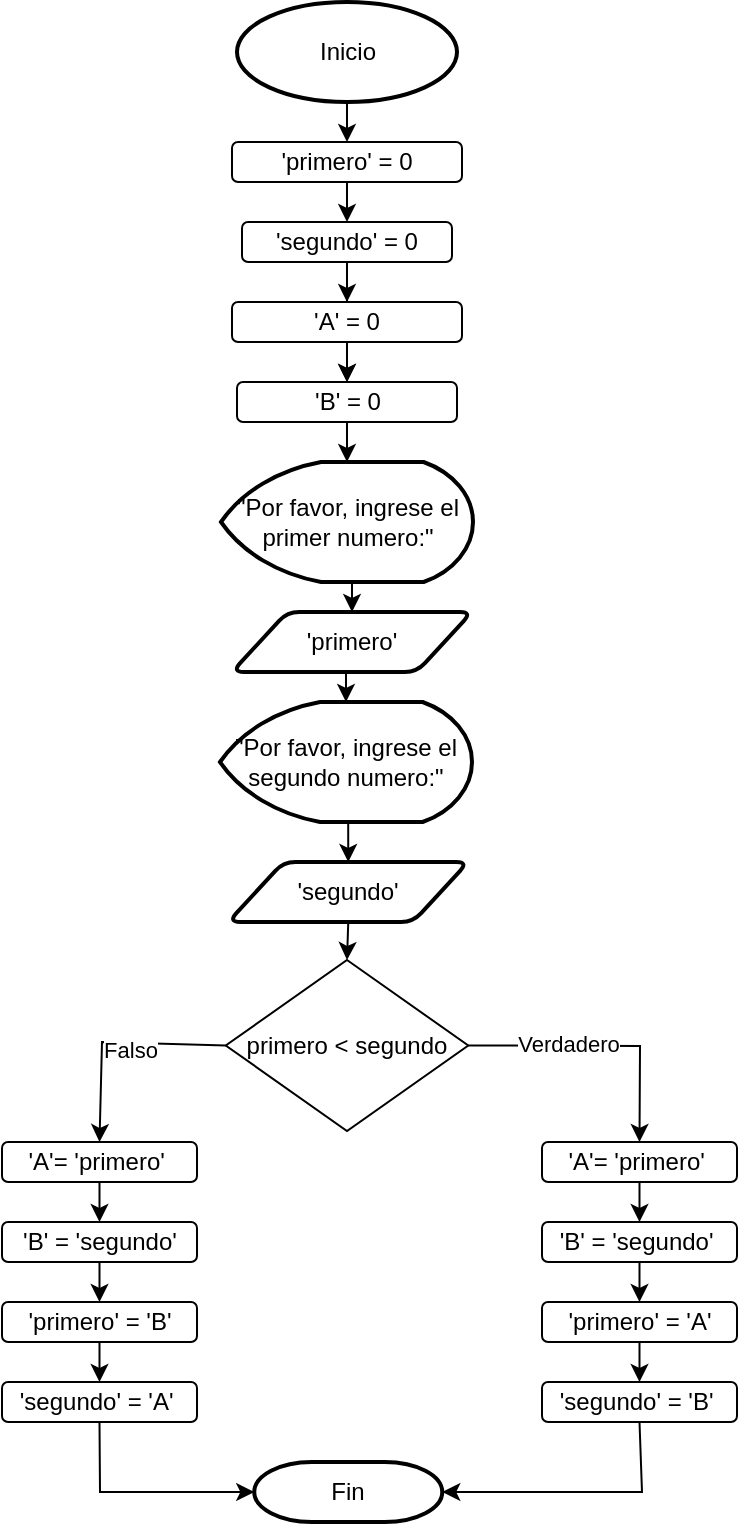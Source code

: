 <mxfile version="24.5.5" type="device">
  <diagram id="C5RBs43oDa-KdzZeNtuy" name="Page-1">
    <mxGraphModel dx="1674" dy="746" grid="1" gridSize="10" guides="1" tooltips="1" connect="1" arrows="1" fold="1" page="1" pageScale="1" pageWidth="827" pageHeight="1169" math="0" shadow="0">
      <root>
        <mxCell id="WIyWlLk6GJQsqaUBKTNV-0" />
        <mxCell id="WIyWlLk6GJQsqaUBKTNV-1" parent="WIyWlLk6GJQsqaUBKTNV-0" />
        <mxCell id="bnrxVI-QZFS7YNyqcC8W-4" style="edgeStyle=none;rounded=0;orthogonalLoop=1;jettySize=auto;html=1;exitX=0.5;exitY=1;exitDx=0;exitDy=0;exitPerimeter=0;entryX=0.5;entryY=0;entryDx=0;entryDy=0;" parent="WIyWlLk6GJQsqaUBKTNV-1" source="bnrxVI-QZFS7YNyqcC8W-1" target="bnrxVI-QZFS7YNyqcC8W-2" edge="1">
          <mxGeometry relative="1" as="geometry" />
        </mxCell>
        <mxCell id="bnrxVI-QZFS7YNyqcC8W-1" value="Inicio" style="strokeWidth=2;html=1;shape=mxgraph.flowchart.start_2;whiteSpace=wrap;" parent="WIyWlLk6GJQsqaUBKTNV-1" vertex="1">
          <mxGeometry x="317.5" y="20" width="110" height="50" as="geometry" />
        </mxCell>
        <mxCell id="bnrxVI-QZFS7YNyqcC8W-5" style="edgeStyle=none;rounded=0;orthogonalLoop=1;jettySize=auto;html=1;exitX=0.5;exitY=1;exitDx=0;exitDy=0;entryX=0.5;entryY=0;entryDx=0;entryDy=0;" parent="WIyWlLk6GJQsqaUBKTNV-1" source="bnrxVI-QZFS7YNyqcC8W-2" target="bnrxVI-QZFS7YNyqcC8W-3" edge="1">
          <mxGeometry relative="1" as="geometry" />
        </mxCell>
        <mxCell id="bnrxVI-QZFS7YNyqcC8W-2" value="&#39;primero&#39; = 0" style="rounded=1;whiteSpace=wrap;html=1;" parent="WIyWlLk6GJQsqaUBKTNV-1" vertex="1">
          <mxGeometry x="315" y="90" width="115" height="20" as="geometry" />
        </mxCell>
        <mxCell id="bnrxVI-QZFS7YNyqcC8W-10" style="edgeStyle=none;rounded=0;orthogonalLoop=1;jettySize=auto;html=1;exitX=0.5;exitY=1;exitDx=0;exitDy=0;entryX=0.5;entryY=0;entryDx=0;entryDy=0;" parent="WIyWlLk6GJQsqaUBKTNV-1" source="bnrxVI-QZFS7YNyqcC8W-3" target="bnrxVI-QZFS7YNyqcC8W-8" edge="1">
          <mxGeometry relative="1" as="geometry" />
        </mxCell>
        <mxCell id="bnrxVI-QZFS7YNyqcC8W-11" value="" style="edgeStyle=none;rounded=0;orthogonalLoop=1;jettySize=auto;html=1;" parent="WIyWlLk6GJQsqaUBKTNV-1" source="bnrxVI-QZFS7YNyqcC8W-3" target="bnrxVI-QZFS7YNyqcC8W-9" edge="1">
          <mxGeometry relative="1" as="geometry" />
        </mxCell>
        <mxCell id="bnrxVI-QZFS7YNyqcC8W-3" value="&#39;segundo&#39; = 0" style="rounded=1;whiteSpace=wrap;html=1;" parent="WIyWlLk6GJQsqaUBKTNV-1" vertex="1">
          <mxGeometry x="320" y="130" width="105" height="20" as="geometry" />
        </mxCell>
        <mxCell id="bnrxVI-QZFS7YNyqcC8W-7" style="rounded=0;orthogonalLoop=1;jettySize=auto;html=1;exitX=0.5;exitY=1;exitDx=0;exitDy=0;entryX=0.5;entryY=0;entryDx=0;entryDy=0;" parent="WIyWlLk6GJQsqaUBKTNV-1" source="bnrxVI-QZFS7YNyqcC8W-8" target="bnrxVI-QZFS7YNyqcC8W-9" edge="1">
          <mxGeometry relative="1" as="geometry" />
        </mxCell>
        <mxCell id="bnrxVI-QZFS7YNyqcC8W-8" value="&#39;A&#39; = 0" style="rounded=1;whiteSpace=wrap;html=1;" parent="WIyWlLk6GJQsqaUBKTNV-1" vertex="1">
          <mxGeometry x="315" y="170" width="115" height="20" as="geometry" />
        </mxCell>
        <mxCell id="bnrxVI-QZFS7YNyqcC8W-9" value="&#39;B&#39; = 0" style="rounded=1;whiteSpace=wrap;html=1;" parent="WIyWlLk6GJQsqaUBKTNV-1" vertex="1">
          <mxGeometry x="317.5" y="210" width="110" height="20" as="geometry" />
        </mxCell>
        <mxCell id="hbGM8b62IybL24gzaINm-2" style="edgeStyle=orthogonalEdgeStyle;rounded=0;orthogonalLoop=1;jettySize=auto;html=1;exitX=0.5;exitY=1;exitDx=0;exitDy=0;exitPerimeter=0;entryX=0.5;entryY=0;entryDx=0;entryDy=0;" parent="WIyWlLk6GJQsqaUBKTNV-1" source="bnrxVI-QZFS7YNyqcC8W-13" target="hbGM8b62IybL24gzaINm-1" edge="1">
          <mxGeometry relative="1" as="geometry" />
        </mxCell>
        <mxCell id="bnrxVI-QZFS7YNyqcC8W-13" value="&quot;Por favor, ingrese el primer numero:&quot;" style="strokeWidth=2;html=1;shape=mxgraph.flowchart.display;whiteSpace=wrap;" parent="WIyWlLk6GJQsqaUBKTNV-1" vertex="1">
          <mxGeometry x="309.5" y="250" width="126" height="60" as="geometry" />
        </mxCell>
        <mxCell id="hbGM8b62IybL24gzaINm-4" style="edgeStyle=orthogonalEdgeStyle;rounded=0;orthogonalLoop=1;jettySize=auto;html=1;exitX=0.5;exitY=1;exitDx=0;exitDy=0;exitPerimeter=0;entryX=0.5;entryY=0;entryDx=0;entryDy=0;" parent="WIyWlLk6GJQsqaUBKTNV-1" source="bnrxVI-QZFS7YNyqcC8W-15" target="hbGM8b62IybL24gzaINm-0" edge="1">
          <mxGeometry relative="1" as="geometry" />
        </mxCell>
        <mxCell id="bnrxVI-QZFS7YNyqcC8W-15" value="&quot;Por favor, ingrese el segundo numero:&quot;" style="strokeWidth=2;html=1;shape=mxgraph.flowchart.display;whiteSpace=wrap;" parent="WIyWlLk6GJQsqaUBKTNV-1" vertex="1">
          <mxGeometry x="309" y="370" width="126" height="60" as="geometry" />
        </mxCell>
        <mxCell id="bnrxVI-QZFS7YNyqcC8W-20" style="edgeStyle=none;rounded=0;orthogonalLoop=1;jettySize=auto;html=1;exitX=0.5;exitY=1;exitDx=0;exitDy=0;entryX=0.5;entryY=0;entryDx=0;entryDy=0;entryPerimeter=0;" parent="WIyWlLk6GJQsqaUBKTNV-1" source="bnrxVI-QZFS7YNyqcC8W-9" target="bnrxVI-QZFS7YNyqcC8W-13" edge="1">
          <mxGeometry relative="1" as="geometry" />
        </mxCell>
        <mxCell id="bnrxVI-QZFS7YNyqcC8W-29" style="edgeStyle=none;rounded=0;orthogonalLoop=1;jettySize=auto;html=1;exitX=1;exitY=0.5;exitDx=0;exitDy=0;entryX=0.5;entryY=0;entryDx=0;entryDy=0;" parent="WIyWlLk6GJQsqaUBKTNV-1" source="bnrxVI-QZFS7YNyqcC8W-21" target="bnrxVI-QZFS7YNyqcC8W-25" edge="1">
          <mxGeometry relative="1" as="geometry">
            <Array as="points">
              <mxPoint x="519" y="542" />
            </Array>
          </mxGeometry>
        </mxCell>
        <mxCell id="6U7fTdPe0EyQCxFAVHDq-0" value="Verdadero" style="edgeLabel;html=1;align=center;verticalAlign=middle;resizable=0;points=[];" vertex="1" connectable="0" parent="bnrxVI-QZFS7YNyqcC8W-29">
          <mxGeometry x="-0.255" y="1" relative="1" as="geometry">
            <mxPoint as="offset" />
          </mxGeometry>
        </mxCell>
        <mxCell id="bnrxVI-QZFS7YNyqcC8W-33" style="edgeStyle=none;rounded=0;orthogonalLoop=1;jettySize=auto;html=1;exitX=0;exitY=0.5;exitDx=0;exitDy=0;entryX=0.5;entryY=0;entryDx=0;entryDy=0;" parent="WIyWlLk6GJQsqaUBKTNV-1" source="bnrxVI-QZFS7YNyqcC8W-21" target="bnrxVI-QZFS7YNyqcC8W-35" edge="1">
          <mxGeometry relative="1" as="geometry">
            <mxPoint x="250" y="600" as="targetPoint" />
            <Array as="points">
              <mxPoint x="250" y="540" />
            </Array>
          </mxGeometry>
        </mxCell>
        <mxCell id="6U7fTdPe0EyQCxFAVHDq-1" value="Falso" style="edgeLabel;html=1;align=center;verticalAlign=middle;resizable=0;points=[];" vertex="1" connectable="0" parent="bnrxVI-QZFS7YNyqcC8W-33">
          <mxGeometry x="-0.145" y="3" relative="1" as="geometry">
            <mxPoint as="offset" />
          </mxGeometry>
        </mxCell>
        <mxCell id="bnrxVI-QZFS7YNyqcC8W-21" value="primero &amp;lt; segundo" style="rhombus;whiteSpace=wrap;html=1;" parent="WIyWlLk6GJQsqaUBKTNV-1" vertex="1">
          <mxGeometry x="311.88" y="499" width="121.25" height="85.5" as="geometry" />
        </mxCell>
        <mxCell id="bnrxVI-QZFS7YNyqcC8W-30" style="edgeStyle=none;rounded=0;orthogonalLoop=1;jettySize=auto;html=1;exitX=0.5;exitY=1;exitDx=0;exitDy=0;entryX=0.5;entryY=0;entryDx=0;entryDy=0;" parent="WIyWlLk6GJQsqaUBKTNV-1" source="bnrxVI-QZFS7YNyqcC8W-25" target="bnrxVI-QZFS7YNyqcC8W-26" edge="1">
          <mxGeometry relative="1" as="geometry" />
        </mxCell>
        <mxCell id="bnrxVI-QZFS7YNyqcC8W-25" value="&#39;A&#39;= &#39;primero&#39;&amp;nbsp;" style="rounded=1;whiteSpace=wrap;html=1;" parent="WIyWlLk6GJQsqaUBKTNV-1" vertex="1">
          <mxGeometry x="470" y="590" width="97.5" height="20" as="geometry" />
        </mxCell>
        <mxCell id="bnrxVI-QZFS7YNyqcC8W-31" style="edgeStyle=none;rounded=0;orthogonalLoop=1;jettySize=auto;html=1;exitX=0.5;exitY=1;exitDx=0;exitDy=0;entryX=0.5;entryY=0;entryDx=0;entryDy=0;" parent="WIyWlLk6GJQsqaUBKTNV-1" source="bnrxVI-QZFS7YNyqcC8W-26" target="bnrxVI-QZFS7YNyqcC8W-27" edge="1">
          <mxGeometry relative="1" as="geometry" />
        </mxCell>
        <mxCell id="bnrxVI-QZFS7YNyqcC8W-26" value="&#39;B&#39; = &#39;segundo&#39;&amp;nbsp;" style="rounded=1;whiteSpace=wrap;html=1;" parent="WIyWlLk6GJQsqaUBKTNV-1" vertex="1">
          <mxGeometry x="470" y="630" width="97.5" height="20" as="geometry" />
        </mxCell>
        <mxCell id="bnrxVI-QZFS7YNyqcC8W-32" style="edgeStyle=none;rounded=0;orthogonalLoop=1;jettySize=auto;html=1;exitX=0.5;exitY=1;exitDx=0;exitDy=0;entryX=0.5;entryY=0;entryDx=0;entryDy=0;" parent="WIyWlLk6GJQsqaUBKTNV-1" source="bnrxVI-QZFS7YNyqcC8W-27" target="bnrxVI-QZFS7YNyqcC8W-28" edge="1">
          <mxGeometry relative="1" as="geometry" />
        </mxCell>
        <mxCell id="bnrxVI-QZFS7YNyqcC8W-27" value="&#39;primero&#39; = &#39;A&#39;" style="rounded=1;whiteSpace=wrap;html=1;" parent="WIyWlLk6GJQsqaUBKTNV-1" vertex="1">
          <mxGeometry x="470" y="670" width="97.5" height="20" as="geometry" />
        </mxCell>
        <mxCell id="bnrxVI-QZFS7YNyqcC8W-28" value="&#39;segundo&#39; = &#39;B&#39;&amp;nbsp;" style="rounded=1;whiteSpace=wrap;html=1;" parent="WIyWlLk6GJQsqaUBKTNV-1" vertex="1">
          <mxGeometry x="470" y="710" width="97.5" height="20" as="geometry" />
        </mxCell>
        <mxCell id="bnrxVI-QZFS7YNyqcC8W-34" style="edgeStyle=none;rounded=0;orthogonalLoop=1;jettySize=auto;html=1;exitX=0.5;exitY=1;exitDx=0;exitDy=0;entryX=0.5;entryY=0;entryDx=0;entryDy=0;" parent="WIyWlLk6GJQsqaUBKTNV-1" source="bnrxVI-QZFS7YNyqcC8W-35" target="bnrxVI-QZFS7YNyqcC8W-37" edge="1">
          <mxGeometry relative="1" as="geometry" />
        </mxCell>
        <mxCell id="bnrxVI-QZFS7YNyqcC8W-35" value="&#39;A&#39;= &#39;primero&#39;&amp;nbsp;" style="rounded=1;whiteSpace=wrap;html=1;" parent="WIyWlLk6GJQsqaUBKTNV-1" vertex="1">
          <mxGeometry x="200" y="590" width="97.5" height="20" as="geometry" />
        </mxCell>
        <mxCell id="bnrxVI-QZFS7YNyqcC8W-36" style="edgeStyle=none;rounded=0;orthogonalLoop=1;jettySize=auto;html=1;exitX=0.5;exitY=1;exitDx=0;exitDy=0;entryX=0.5;entryY=0;entryDx=0;entryDy=0;" parent="WIyWlLk6GJQsqaUBKTNV-1" source="bnrxVI-QZFS7YNyqcC8W-37" target="bnrxVI-QZFS7YNyqcC8W-39" edge="1">
          <mxGeometry relative="1" as="geometry" />
        </mxCell>
        <mxCell id="bnrxVI-QZFS7YNyqcC8W-37" value="&#39;B&#39; = &#39;segundo&#39;" style="rounded=1;whiteSpace=wrap;html=1;" parent="WIyWlLk6GJQsqaUBKTNV-1" vertex="1">
          <mxGeometry x="200" y="630" width="97.5" height="20" as="geometry" />
        </mxCell>
        <mxCell id="bnrxVI-QZFS7YNyqcC8W-38" style="edgeStyle=none;rounded=0;orthogonalLoop=1;jettySize=auto;html=1;exitX=0.5;exitY=1;exitDx=0;exitDy=0;entryX=0.5;entryY=0;entryDx=0;entryDy=0;" parent="WIyWlLk6GJQsqaUBKTNV-1" source="bnrxVI-QZFS7YNyqcC8W-39" target="bnrxVI-QZFS7YNyqcC8W-40" edge="1">
          <mxGeometry relative="1" as="geometry">
            <mxPoint x="249" y="710" as="targetPoint" />
          </mxGeometry>
        </mxCell>
        <mxCell id="bnrxVI-QZFS7YNyqcC8W-39" value="&#39;primero&#39; = &#39;B&#39;" style="rounded=1;whiteSpace=wrap;html=1;" parent="WIyWlLk6GJQsqaUBKTNV-1" vertex="1">
          <mxGeometry x="200" y="670" width="97.5" height="20" as="geometry" />
        </mxCell>
        <mxCell id="bnrxVI-QZFS7YNyqcC8W-40" value="&#39;segundo&#39; = &#39;A&#39;&amp;nbsp;" style="rounded=1;whiteSpace=wrap;html=1;" parent="WIyWlLk6GJQsqaUBKTNV-1" vertex="1">
          <mxGeometry x="200" y="710" width="97.5" height="20" as="geometry" />
        </mxCell>
        <mxCell id="bnrxVI-QZFS7YNyqcC8W-41" style="edgeStyle=none;rounded=0;orthogonalLoop=1;jettySize=auto;html=1;exitX=0.5;exitY=1;exitDx=0;exitDy=0;" parent="WIyWlLk6GJQsqaUBKTNV-1" source="bnrxVI-QZFS7YNyqcC8W-40" target="bnrxVI-QZFS7YNyqcC8W-40" edge="1">
          <mxGeometry relative="1" as="geometry" />
        </mxCell>
        <mxCell id="bnrxVI-QZFS7YNyqcC8W-42" value="Fin" style="strokeWidth=2;html=1;shape=mxgraph.flowchart.terminator;whiteSpace=wrap;" parent="WIyWlLk6GJQsqaUBKTNV-1" vertex="1">
          <mxGeometry x="326.13" y="750" width="94" height="30" as="geometry" />
        </mxCell>
        <mxCell id="bnrxVI-QZFS7YNyqcC8W-43" style="edgeStyle=none;rounded=0;orthogonalLoop=1;jettySize=auto;html=1;exitX=0.5;exitY=1;exitDx=0;exitDy=0;entryX=0;entryY=0.5;entryDx=0;entryDy=0;entryPerimeter=0;" parent="WIyWlLk6GJQsqaUBKTNV-1" source="bnrxVI-QZFS7YNyqcC8W-40" target="bnrxVI-QZFS7YNyqcC8W-42" edge="1">
          <mxGeometry relative="1" as="geometry">
            <Array as="points">
              <mxPoint x="249" y="765" />
            </Array>
          </mxGeometry>
        </mxCell>
        <mxCell id="bnrxVI-QZFS7YNyqcC8W-44" style="edgeStyle=none;rounded=0;orthogonalLoop=1;jettySize=auto;html=1;exitX=0.5;exitY=1;exitDx=0;exitDy=0;entryX=1;entryY=0.5;entryDx=0;entryDy=0;entryPerimeter=0;" parent="WIyWlLk6GJQsqaUBKTNV-1" source="bnrxVI-QZFS7YNyqcC8W-28" target="bnrxVI-QZFS7YNyqcC8W-42" edge="1">
          <mxGeometry relative="1" as="geometry">
            <Array as="points">
              <mxPoint x="520" y="765" />
            </Array>
          </mxGeometry>
        </mxCell>
        <mxCell id="hbGM8b62IybL24gzaINm-5" style="edgeStyle=orthogonalEdgeStyle;rounded=0;orthogonalLoop=1;jettySize=auto;html=1;exitX=0.5;exitY=1;exitDx=0;exitDy=0;entryX=0.5;entryY=0;entryDx=0;entryDy=0;" parent="WIyWlLk6GJQsqaUBKTNV-1" source="hbGM8b62IybL24gzaINm-0" target="bnrxVI-QZFS7YNyqcC8W-21" edge="1">
          <mxGeometry relative="1" as="geometry" />
        </mxCell>
        <mxCell id="hbGM8b62IybL24gzaINm-0" value="&#39;segundo&#39;" style="shape=parallelogram;html=1;strokeWidth=2;perimeter=parallelogramPerimeter;whiteSpace=wrap;rounded=1;arcSize=12;size=0.23;" parent="WIyWlLk6GJQsqaUBKTNV-1" vertex="1">
          <mxGeometry x="313.13" y="450" width="120" height="30" as="geometry" />
        </mxCell>
        <mxCell id="hbGM8b62IybL24gzaINm-1" value="&#39;primero&#39;" style="shape=parallelogram;html=1;strokeWidth=2;perimeter=parallelogramPerimeter;whiteSpace=wrap;rounded=1;arcSize=12;size=0.23;" parent="WIyWlLk6GJQsqaUBKTNV-1" vertex="1">
          <mxGeometry x="315" y="325" width="120" height="30" as="geometry" />
        </mxCell>
        <mxCell id="hbGM8b62IybL24gzaINm-8" style="edgeStyle=orthogonalEdgeStyle;rounded=0;orthogonalLoop=1;jettySize=auto;html=1;exitX=0.5;exitY=1;exitDx=0;exitDy=0;entryX=0.5;entryY=0;entryDx=0;entryDy=0;entryPerimeter=0;" parent="WIyWlLk6GJQsqaUBKTNV-1" source="hbGM8b62IybL24gzaINm-1" target="bnrxVI-QZFS7YNyqcC8W-15" edge="1">
          <mxGeometry relative="1" as="geometry" />
        </mxCell>
      </root>
    </mxGraphModel>
  </diagram>
</mxfile>
